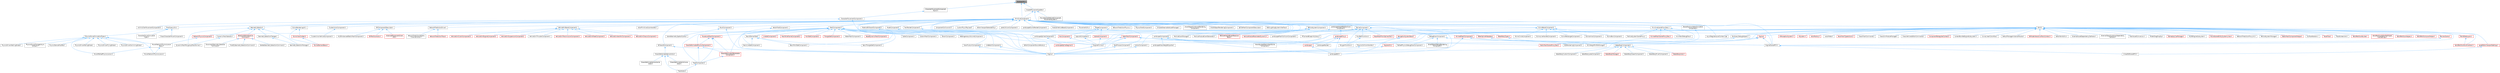 digraph "OverlapInfo.h"
{
 // INTERACTIVE_SVG=YES
 // LATEX_PDF_SIZE
  bgcolor="transparent";
  edge [fontname=Helvetica,fontsize=10,labelfontname=Helvetica,labelfontsize=10];
  node [fontname=Helvetica,fontsize=10,shape=box,height=0.2,width=0.4];
  Node1 [id="Node000001",label="OverlapInfo.h",height=0.2,width=0.4,color="gray40", fillcolor="grey60", style="filled", fontcolor="black",tooltip=" "];
  Node1 -> Node2 [id="edge1_Node000001_Node000002",dir="back",color="steelblue1",style="solid",tooltip=" "];
  Node2 [id="Node000002",label="CharacterMovementComponent\lAsync.h",height=0.2,width=0.4,color="grey40", fillcolor="white", style="filled",URL="$d4/dde/CharacterMovementComponentAsync_8h.html",tooltip=" "];
  Node2 -> Node3 [id="edge2_Node000002_Node000003",dir="back",color="steelblue1",style="solid",tooltip=" "];
  Node3 [id="Node000003",label="CharacterMovementComponent.h",height=0.2,width=0.4,color="grey40", fillcolor="white", style="filled",URL="$d8/d84/CharacterMovementComponent_8h.html",tooltip=" "];
  Node3 -> Node4 [id="edge3_Node000003_Node000004",dir="back",color="steelblue1",style="solid",tooltip=" "];
  Node4 [id="Node000004",label="ArchVisCharMovementComponent.h",height=0.2,width=0.4,color="grey40", fillcolor="white", style="filled",URL="$db/dfd/ArchVisCharMovementComponent_8h.html",tooltip=" "];
  Node3 -> Node5 [id="edge4_Node000003_Node000005",dir="back",color="steelblue1",style="solid",tooltip=" "];
  Node5 [id="Node000005",label="EngineMinimal.h",height=0.2,width=0.4,color="grey40", fillcolor="white", style="filled",URL="$d0/d2c/EngineMinimal_8h.html",tooltip=" "];
  Node5 -> Node6 [id="edge5_Node000005_Node000006",dir="back",color="steelblue1",style="solid",tooltip=" "];
  Node6 [id="Node000006",label="Engine.h",height=0.2,width=0.4,color="grey40", fillcolor="white", style="filled",URL="$d1/d34/Public_2Engine_8h.html",tooltip=" "];
  Node1 -> Node7 [id="edge6_Node000001_Node000007",dir="back",color="steelblue1",style="solid",tooltip=" "];
  Node7 [id="Node000007",label="PrimitiveComponent.h",height=0.2,width=0.4,color="grey40", fillcolor="white", style="filled",URL="$df/d9f/PrimitiveComponent_8h.html",tooltip=" "];
  Node7 -> Node8 [id="edge7_Node000007_Node000008",dir="back",color="steelblue1",style="solid",tooltip=" "];
  Node8 [id="Node000008",label="ActorPrimitiveColorHandler.h",height=0.2,width=0.4,color="grey40", fillcolor="white", style="filled",URL="$d4/d72/ActorPrimitiveColorHandler_8h.html",tooltip=" "];
  Node7 -> Node9 [id="edge8_Node000007_Node000009",dir="back",color="steelblue1",style="solid",tooltip=" "];
  Node9 [id="Node000009",label="ArrowComponent.h",height=0.2,width=0.4,color="grey40", fillcolor="white", style="filled",URL="$db/d35/ArrowComponent_8h.html",tooltip=" "];
  Node9 -> Node6 [id="edge9_Node000009_Node000006",dir="back",color="steelblue1",style="solid",tooltip=" "];
  Node7 -> Node10 [id="edge10_Node000007_Node000010",dir="back",color="steelblue1",style="solid",tooltip=" "];
  Node10 [id="Node000010",label="AsyncRegisterLevelContext.cpp",height=0.2,width=0.4,color="grey40", fillcolor="white", style="filled",URL="$da/df8/AsyncRegisterLevelContext_8cpp.html",tooltip=" "];
  Node7 -> Node11 [id="edge11_Node000007_Node000011",dir="back",color="steelblue1",style="solid",tooltip=" "];
  Node11 [id="Node000011",label="BakedShallowWaterSimulation\lComponent.h",height=0.2,width=0.4,color="grey40", fillcolor="white", style="filled",URL="$d4/dbc/BakedShallowWaterSimulationComponent_8h.html",tooltip=" "];
  Node11 -> Node12 [id="edge12_Node000011_Node000012",dir="back",color="steelblue1",style="solid",tooltip=" "];
  Node12 [id="Node000012",label="WaterBodyComponent.h",height=0.2,width=0.4,color="grey40", fillcolor="white", style="filled",URL="$db/d59/WaterBodyComponent_8h.html",tooltip=" "];
  Node12 -> Node13 [id="edge13_Node000012_Node000013",dir="back",color="steelblue1",style="solid",tooltip=" "];
  Node13 [id="Node000013",label="WaterBodyActor.h",height=0.2,width=0.4,color="red", fillcolor="#FFF0F0", style="filled",URL="$da/d45/WaterBodyActor_8h.html",tooltip=" "];
  Node12 -> Node19 [id="edge14_Node000012_Node000019",dir="back",color="steelblue1",style="solid",tooltip=" "];
  Node19 [id="Node000019",label="WaterBodyCustomComponent.h",height=0.2,width=0.4,color="grey40", fillcolor="white", style="filled",URL="$dd/dc1/WaterBodyCustomComponent_8h.html",tooltip=" "];
  Node12 -> Node20 [id="edge15_Node000012_Node000020",dir="back",color="steelblue1",style="solid",tooltip=" "];
  Node20 [id="Node000020",label="WaterBodyLakeComponent.h",height=0.2,width=0.4,color="grey40", fillcolor="white", style="filled",URL="$d8/db7/WaterBodyLakeComponent_8h.html",tooltip=" "];
  Node12 -> Node21 [id="edge16_Node000012_Node000021",dir="back",color="steelblue1",style="solid",tooltip=" "];
  Node21 [id="Node000021",label="WaterBodyManager.h",height=0.2,width=0.4,color="red", fillcolor="#FFF0F0", style="filled",URL="$d7/d25/WaterBodyManager_8h.html",tooltip=" "];
  Node12 -> Node23 [id="edge17_Node000012_Node000023",dir="back",color="steelblue1",style="solid",tooltip=" "];
  Node23 [id="Node000023",label="WaterBodyOceanComponent.h",height=0.2,width=0.4,color="grey40", fillcolor="white", style="filled",URL="$d8/d9e/WaterBodyOceanComponent_8h.html",tooltip=" "];
  Node12 -> Node24 [id="edge18_Node000012_Node000024",dir="back",color="steelblue1",style="solid",tooltip=" "];
  Node24 [id="Node000024",label="WaterBodyRiverComponent.h",height=0.2,width=0.4,color="grey40", fillcolor="white", style="filled",URL="$d6/d69/WaterBodyRiverComponent_8h.html",tooltip=" "];
  Node7 -> Node25 [id="edge19_Node000007_Node000025",dir="back",color="steelblue1",style="solid",tooltip=" "];
  Node25 [id="Node000025",label="BillboardComponent.h",height=0.2,width=0.4,color="grey40", fillcolor="white", style="filled",URL="$db/d72/BillboardComponent_8h.html",tooltip=" "];
  Node25 -> Node26 [id="edge20_Node000025_Node000026",dir="back",color="steelblue1",style="solid",tooltip=" "];
  Node26 [id="Node000026",label="ChaosDeformableSolverActor.h",height=0.2,width=0.4,color="grey40", fillcolor="white", style="filled",URL="$d2/de9/ChaosDeformableSolverActor_8h.html",tooltip=" "];
  Node26 -> Node27 [id="edge21_Node000026_Node000027",dir="back",color="steelblue1",style="solid",tooltip=" "];
  Node27 [id="Node000027",label="ChaosDeformableCollisions\lActor.h",height=0.2,width=0.4,color="grey40", fillcolor="white", style="filled",URL="$d2/dce/ChaosDeformableCollisionsActor_8h.html",tooltip=" "];
  Node26 -> Node28 [id="edge22_Node000026_Node000028",dir="back",color="steelblue1",style="solid",tooltip=" "];
  Node28 [id="Node000028",label="ChaosDeformableConstraints\lActor.h",height=0.2,width=0.4,color="grey40", fillcolor="white", style="filled",URL="$d0/dd2/ChaosDeformableConstraintsActor_8h.html",tooltip=" "];
  Node26 -> Node29 [id="edge23_Node000026_Node000029",dir="back",color="steelblue1",style="solid",tooltip=" "];
  Node29 [id="Node000029",label="FleshActor.h",height=0.2,width=0.4,color="grey40", fillcolor="white", style="filled",URL="$d1/d7e/FleshActor_8h.html",tooltip=" "];
  Node25 -> Node6 [id="edge24_Node000025_Node000006",dir="back",color="steelblue1",style="solid",tooltip=" "];
  Node7 -> Node30 [id="edge25_Node000007_Node000030",dir="back",color="steelblue1",style="solid",tooltip=" "];
  Node30 [id="Node000030",label="BrushComponent.h",height=0.2,width=0.4,color="grey40", fillcolor="white", style="filled",URL="$d0/d9c/BrushComponent_8h.html",tooltip=" "];
  Node30 -> Node6 [id="edge26_Node000030_Node000006",dir="back",color="steelblue1",style="solid",tooltip=" "];
  Node30 -> Node31 [id="edge27_Node000030_Node000031",dir="back",color="steelblue1",style="solid",tooltip=" "];
  Node31 [id="Node000031",label="SceneGeometrySpatialCache.h",height=0.2,width=0.4,color="grey40", fillcolor="white", style="filled",URL="$d6/d6f/SceneGeometrySpatialCache_8h.html",tooltip=" "];
  Node7 -> Node32 [id="edge28_Node000007_Node000032",dir="back",color="steelblue1",style="solid",tooltip=" "];
  Node32 [id="Node000032",label="ClusterUnionComponent.h",height=0.2,width=0.4,color="grey40", fillcolor="white", style="filled",URL="$d0/d16/ClusterUnionComponent_8h.html",tooltip=" "];
  Node32 -> Node33 [id="edge29_Node000032_Node000033",dir="back",color="steelblue1",style="solid",tooltip=" "];
  Node33 [id="Node000033",label="ClusterUnionVehicleComponent.h",height=0.2,width=0.4,color="grey40", fillcolor="white", style="filled",URL="$dd/deb/ClusterUnionVehicleComponent_8h.html",tooltip=" "];
  Node7 -> Node34 [id="edge30_Node000007_Node000034",dir="back",color="steelblue1",style="solid",tooltip=" "];
  Node34 [id="Node000034",label="ComponentCollisionUtil.h",height=0.2,width=0.4,color="grey40", fillcolor="white", style="filled",URL="$d9/d1c/ComponentCollisionUtil_8h.html",tooltip=" "];
  Node7 -> Node35 [id="edge31_Node000007_Node000035",dir="back",color="steelblue1",style="solid",tooltip=" "];
  Node35 [id="Node000035",label="CustomPhysXPayload.h",height=0.2,width=0.4,color="grey40", fillcolor="white", style="filled",URL="$d3/d90/CustomPhysXPayload_8h.html",tooltip=" "];
  Node7 -> Node36 [id="edge32_Node000007_Node000036",dir="back",color="steelblue1",style="solid",tooltip=" "];
  Node36 [id="Node000036",label="DebugDrawComponent.h",height=0.2,width=0.4,color="grey40", fillcolor="white", style="filled",URL="$d9/dae/DebugDrawComponent_8h.html",tooltip=" "];
  Node36 -> Node37 [id="edge33_Node000036_Node000037",dir="back",color="steelblue1",style="solid",tooltip=" "];
  Node37 [id="Node000037",label="EQSRenderingComponent.h",height=0.2,width=0.4,color="grey40", fillcolor="white", style="filled",URL="$df/d63/EQSRenderingComponent_8h.html",tooltip=" "];
  Node36 -> Node38 [id="edge34_Node000036_Node000038",dir="back",color="steelblue1",style="solid",tooltip=" "];
  Node38 [id="Node000038",label="PathedPhysicsDebugDrawComponent.h",height=0.2,width=0.4,color="grey40", fillcolor="white", style="filled",URL="$d9/dd8/PathedPhysicsDebugDrawComponent_8h.html",tooltip=" "];
  Node36 -> Node39 [id="edge35_Node000036_Node000039",dir="back",color="steelblue1",style="solid",tooltip=" "];
  Node39 [id="Node000039",label="SmartObjectDebugRendering\lComponent.h",height=0.2,width=0.4,color="grey40", fillcolor="white", style="filled",URL="$d2/db9/SmartObjectDebugRenderingComponent_8h.html",tooltip=" "];
  Node7 -> Node40 [id="edge36_Node000007_Node000040",dir="back",color="steelblue1",style="solid",tooltip=" "];
  Node40 [id="Node000040",label="DrawFrustumComponent.h",height=0.2,width=0.4,color="grey40", fillcolor="white", style="filled",URL="$db/d24/DrawFrustumComponent_8h.html",tooltip=" "];
  Node40 -> Node6 [id="edge37_Node000040_Node000006",dir="back",color="steelblue1",style="solid",tooltip=" "];
  Node7 -> Node41 [id="edge38_Node000007_Node000041",dir="back",color="steelblue1",style="solid",tooltip=" "];
  Node41 [id="Node000041",label="EditorComponentSourceFactory.h",height=0.2,width=0.4,color="grey40", fillcolor="white", style="filled",URL="$d4/d35/EditorComponentSourceFactory_8h.html",tooltip=" "];
  Node7 -> Node42 [id="edge39_Node000007_Node000042",dir="back",color="steelblue1",style="solid",tooltip=" "];
  Node42 [id="Node000042",label="EditorViewportSelectability.h",height=0.2,width=0.4,color="grey40", fillcolor="white", style="filled",URL="$d0/da6/EditorViewportSelectability_8h.html",tooltip=" "];
  Node7 -> Node5 [id="edge40_Node000007_Node000005",dir="back",color="steelblue1",style="solid",tooltip=" "];
  Node7 -> Node43 [id="edge41_Node000007_Node000043",dir="back",color="steelblue1",style="solid",tooltip=" "];
  Node43 [id="Node000043",label="EngineSharedPCH.h",height=0.2,width=0.4,color="grey40", fillcolor="white", style="filled",URL="$dc/dbb/EngineSharedPCH_8h.html",tooltip=" "];
  Node43 -> Node44 [id="edge42_Node000043_Node000044",dir="back",color="steelblue1",style="solid",tooltip=" "];
  Node44 [id="Node000044",label="UnrealEdSharedPCH.h",height=0.2,width=0.4,color="grey40", fillcolor="white", style="filled",URL="$d1/de6/UnrealEdSharedPCH_8h.html",tooltip=" "];
  Node7 -> Node45 [id="edge43_Node000007_Node000045",dir="back",color="steelblue1",style="solid",tooltip=" "];
  Node45 [id="Node000045",label="FloorQueryUtils.h",height=0.2,width=0.4,color="grey40", fillcolor="white", style="filled",URL="$df/d2a/FloorQueryUtils_8h.html",tooltip=" "];
  Node45 -> Node46 [id="edge44_Node000045_Node000046",dir="back",color="steelblue1",style="solid",tooltip=" "];
  Node46 [id="Node000046",label="ChaosCharacterMoverComponent.h",height=0.2,width=0.4,color="grey40", fillcolor="white", style="filled",URL="$d5/dd2/ChaosCharacterMoverComponent_8h.html",tooltip=" "];
  Node45 -> Node47 [id="edge45_Node000045_Node000047",dir="back",color="steelblue1",style="solid",tooltip=" "];
  Node47 [id="Node000047",label="CharacterMoverSimulation\lTypes.h",height=0.2,width=0.4,color="grey40", fillcolor="white", style="filled",URL="$df/dcc/CharacterMoverSimulationTypes_8h.html",tooltip=" "];
  Node45 -> Node48 [id="edge46_Node000045_Node000048",dir="back",color="steelblue1",style="solid",tooltip=" "];
  Node48 [id="Node000048",label="PhysicsMoverSimulationTypes.h",height=0.2,width=0.4,color="grey40", fillcolor="white", style="filled",URL="$d1/d2f/PhysicsMoverSimulationTypes_8h.html",tooltip=" "];
  Node48 -> Node49 [id="edge47_Node000048_Node000049",dir="back",color="steelblue1",style="solid",tooltip=" "];
  Node49 [id="Node000049",label="MoverNetworkPhysicsLiaison.h",height=0.2,width=0.4,color="grey40", fillcolor="white", style="filled",URL="$d7/d6a/MoverNetworkPhysicsLiaison_8h.html",tooltip=" "];
  Node48 -> Node50 [id="edge48_Node000048_Node000050",dir="back",color="steelblue1",style="solid",tooltip=" "];
  Node50 [id="Node000050",label="MoverNetworkPhysicsLiaison\lBase.h",height=0.2,width=0.4,color="grey40", fillcolor="white", style="filled",URL="$d6/d54/MoverNetworkPhysicsLiaisonBase_8h.html",tooltip=" "];
  Node50 -> Node49 [id="edge49_Node000050_Node000049",dir="back",color="steelblue1",style="solid",tooltip=" "];
  Node50 -> Node51 [id="edge50_Node000050_Node000051",dir="back",color="steelblue1",style="solid",tooltip=" "];
  Node51 [id="Node000051",label="MoverPathedPhysicsLiaison.h",height=0.2,width=0.4,color="grey40", fillcolor="white", style="filled",URL="$d8/d2d/MoverPathedPhysicsLiaison_8h.html",tooltip=" "];
  Node48 -> Node51 [id="edge51_Node000048_Node000051",dir="back",color="steelblue1",style="solid",tooltip=" "];
  Node48 -> Node52 [id="edge52_Node000048_Node000052",dir="back",color="steelblue1",style="solid",tooltip=" "];
  Node52 [id="Node000052",label="PhysicsDrivenFallingMode.h",height=0.2,width=0.4,color="grey40", fillcolor="white", style="filled",URL="$de/d7a/PhysicsDrivenFallingMode_8h.html",tooltip=" "];
  Node48 -> Node53 [id="edge53_Node000048_Node000053",dir="back",color="steelblue1",style="solid",tooltip=" "];
  Node53 [id="Node000053",label="PhysicsDrivenFlyingMode.h",height=0.2,width=0.4,color="grey40", fillcolor="white", style="filled",URL="$d4/d63/PhysicsDrivenFlyingMode_8h.html",tooltip=" "];
  Node48 -> Node54 [id="edge54_Node000048_Node000054",dir="back",color="steelblue1",style="solid",tooltip=" "];
  Node54 [id="Node000054",label="PhysicsDrivenSwimmingMode.h",height=0.2,width=0.4,color="grey40", fillcolor="white", style="filled",URL="$d2/d15/PhysicsDrivenSwimmingMode_8h.html",tooltip=" "];
  Node48 -> Node55 [id="edge55_Node000048_Node000055",dir="back",color="steelblue1",style="solid",tooltip=" "];
  Node55 [id="Node000055",label="PhysicsDrivenWalkingMode.h",height=0.2,width=0.4,color="grey40", fillcolor="white", style="filled",URL="$d8/d69/PhysicsDrivenWalkingMode_8h.html",tooltip=" "];
  Node48 -> Node56 [id="edge56_Node000048_Node000056",dir="back",color="steelblue1",style="solid",tooltip=" "];
  Node56 [id="Node000056",label="PhysicsMoverManagerAsync\lCallback.h",height=0.2,width=0.4,color="grey40", fillcolor="white", style="filled",URL="$d6/d7c/PhysicsMoverManagerAsyncCallback_8h.html",tooltip=" "];
  Node48 -> Node57 [id="edge57_Node000048_Node000057",dir="back",color="steelblue1",style="solid",tooltip=" "];
  Node57 [id="Node000057",label="PhysicsStanceModifier.h",height=0.2,width=0.4,color="grey40", fillcolor="white", style="filled",URL="$dc/d04/PhysicsStanceModifier_8h.html",tooltip=" "];
  Node7 -> Node58 [id="edge58_Node000007_Node000058",dir="back",color="steelblue1",style="solid",tooltip=" "];
  Node58 [id="Node000058",label="GeometrySelector.h",height=0.2,width=0.4,color="grey40", fillcolor="white", style="filled",URL="$d5/d67/GeometrySelector_8h.html",tooltip=" "];
  Node58 -> Node59 [id="edge59_Node000058_Node000059",dir="back",color="steelblue1",style="solid",tooltip=" "];
  Node59 [id="Node000059",label="DynamicMeshPolygroupTransformer.h",height=0.2,width=0.4,color="grey40", fillcolor="white", style="filled",URL="$dc/db2/DynamicMeshPolygroupTransformer_8h.html",tooltip=" "];
  Node58 -> Node60 [id="edge60_Node000058_Node000060",dir="back",color="steelblue1",style="solid",tooltip=" "];
  Node60 [id="Node000060",label="DynamicMeshSelector.h",height=0.2,width=0.4,color="grey40", fillcolor="white", style="filled",URL="$dc/d01/DynamicMeshSelector_8h.html",tooltip=" "];
  Node60 -> Node59 [id="edge61_Node000060_Node000059",dir="back",color="steelblue1",style="solid",tooltip=" "];
  Node58 -> Node61 [id="edge62_Node000058_Node000061",dir="back",color="steelblue1",style="solid",tooltip=" "];
  Node61 [id="Node000061",label="GeometrySelectionChanges.h",height=0.2,width=0.4,color="grey40", fillcolor="white", style="filled",URL="$d2/d21/GeometrySelectionChanges_8h.html",tooltip=" "];
  Node61 -> Node62 [id="edge63_Node000061_Node000062",dir="back",color="steelblue1",style="solid",tooltip=" "];
  Node62 [id="Node000062",label="GeometrySelectionManager.h",height=0.2,width=0.4,color="grey40", fillcolor="white", style="filled",URL="$d9/d43/GeometrySelectionManager_8h.html",tooltip=" "];
  Node58 -> Node62 [id="edge64_Node000058_Node000062",dir="back",color="steelblue1",style="solid",tooltip=" "];
  Node58 -> Node63 [id="edge65_Node000058_Node000063",dir="back",color="steelblue1",style="solid",tooltip=" "];
  Node63 [id="Node000063",label="SelectionEditInteractive\lCommand.h",height=0.2,width=0.4,color="red", fillcolor="#FFF0F0", style="filled",URL="$d8/db5/SelectionEditInteractiveCommand_8h.html",tooltip=" "];
  Node63 -> Node64 [id="edge66_Node000063_Node000064",dir="back",color="steelblue1",style="solid",tooltip=" "];
  Node64 [id="Node000064",label="DeleteGeometrySelectionCommand.h",height=0.2,width=0.4,color="grey40", fillcolor="white", style="filled",URL="$d2/db3/DeleteGeometrySelectionCommand_8h.html",tooltip=" "];
  Node63 -> Node65 [id="edge67_Node000063_Node000065",dir="back",color="steelblue1",style="solid",tooltip=" "];
  Node65 [id="Node000065",label="DisconnectGeometrySelection\lCommand.h",height=0.2,width=0.4,color="grey40", fillcolor="white", style="filled",URL="$df/d86/DisconnectGeometrySelectionCommand_8h.html",tooltip=" "];
  Node63 -> Node66 [id="edge68_Node000063_Node000066",dir="back",color="steelblue1",style="solid",tooltip=" "];
  Node66 [id="Node000066",label="ModifyGeometrySelectionCommand.h",height=0.2,width=0.4,color="grey40", fillcolor="white", style="filled",URL="$d2/dc3/ModifyGeometrySelectionCommand_8h.html",tooltip=" "];
  Node7 -> Node68 [id="edge69_Node000007_Node000068",dir="back",color="steelblue1",style="solid",tooltip=" "];
  Node68 [id="Node000068",label="GizmoBaseComponent.h",height=0.2,width=0.4,color="grey40", fillcolor="white", style="filled",URL="$db/dfd/GizmoBaseComponent_8h.html",tooltip=" "];
  Node68 -> Node69 [id="edge70_Node000068_Node000069",dir="back",color="steelblue1",style="solid",tooltip=" "];
  Node69 [id="Node000069",label="GizmoArrowComponent.h",height=0.2,width=0.4,color="grey40", fillcolor="white", style="filled",URL="$d9/df9/GizmoArrowComponent_8h.html",tooltip=" "];
  Node68 -> Node70 [id="edge71_Node000068_Node000070",dir="back",color="steelblue1",style="solid",tooltip=" "];
  Node70 [id="Node000070",label="GizmoBoxComponent.h",height=0.2,width=0.4,color="grey40", fillcolor="white", style="filled",URL="$d4/d84/GizmoBoxComponent_8h.html",tooltip=" "];
  Node68 -> Node71 [id="edge72_Node000068_Node000071",dir="back",color="steelblue1",style="solid",tooltip=" "];
  Node71 [id="Node000071",label="GizmoCircleComponent.h",height=0.2,width=0.4,color="grey40", fillcolor="white", style="filled",URL="$d3/d78/GizmoCircleComponent_8h.html",tooltip=" "];
  Node68 -> Node72 [id="edge73_Node000068_Node000072",dir="back",color="steelblue1",style="solid",tooltip=" "];
  Node72 [id="Node000072",label="GizmoLineHandleComponent.h",height=0.2,width=0.4,color="grey40", fillcolor="white", style="filled",URL="$d3/d98/GizmoLineHandleComponent_8h.html",tooltip=" "];
  Node68 -> Node73 [id="edge74_Node000068_Node000073",dir="back",color="steelblue1",style="solid",tooltip=" "];
  Node73 [id="Node000073",label="GizmoRectangleComponent.h",height=0.2,width=0.4,color="grey40", fillcolor="white", style="filled",URL="$d9/ded/GizmoRectangleComponent_8h.html",tooltip=" "];
  Node68 -> Node74 [id="edge75_Node000068_Node000074",dir="back",color="steelblue1",style="solid",tooltip=" "];
  Node74 [id="Node000074",label="ViewAdjustedStaticMeshGizmo\lComponent.h",height=0.2,width=0.4,color="grey40", fillcolor="white", style="filled",URL="$d3/d99/ViewAdjustedStaticMeshGizmoComponent_8h.html",tooltip=" "];
  Node7 -> Node75 [id="edge76_Node000007_Node000075",dir="back",color="steelblue1",style="solid",tooltip=" "];
  Node75 [id="Node000075",label="GizmoRenderingUtil.h",height=0.2,width=0.4,color="grey40", fillcolor="white", style="filled",URL="$d0/d40/GizmoRenderingUtil_8h.html",tooltip=" "];
  Node75 -> Node76 [id="edge77_Node000075_Node000076",dir="back",color="steelblue1",style="solid",tooltip=" "];
  Node76 [id="Node000076",label="GizmoElementBase.h",height=0.2,width=0.4,color="red", fillcolor="#FFF0F0", style="filled",URL="$d5/d19/GizmoElementBase_8h.html",tooltip=" "];
  Node75 -> Node92 [id="edge78_Node000075_Node000092",dir="back",color="steelblue1",style="solid",tooltip=" "];
  Node92 [id="Node000092",label="GizmoViewContext.h",height=0.2,width=0.4,color="red", fillcolor="#FFF0F0", style="filled",URL="$dd/d1a/GizmoViewContext_8h.html",tooltip=" "];
  Node92 -> Node76 [id="edge79_Node000092_Node000076",dir="back",color="steelblue1",style="solid",tooltip=" "];
  Node7 -> Node94 [id="edge80_Node000007_Node000094",dir="back",color="steelblue1",style="solid",tooltip=" "];
  Node94 [id="Node000094",label="ISMComponentDescriptor.h",height=0.2,width=0.4,color="grey40", fillcolor="white", style="filled",URL="$dd/d82/ISMComponentDescriptor_8h.html",tooltip=" "];
  Node94 -> Node95 [id="edge81_Node000094_Node000095",dir="back",color="steelblue1",style="solid",tooltip=" "];
  Node95 [id="Node000095",label="HLODInstancedStaticMeshComponent.h",height=0.2,width=0.4,color="grey40", fillcolor="white", style="filled",URL="$dd/d88/HLODInstancedStaticMeshComponent_8h.html",tooltip=" "];
  Node94 -> Node96 [id="edge82_Node000094_Node000096",dir="back",color="steelblue1",style="solid",tooltip=" "];
  Node96 [id="Node000096",label="ISMPartitionActor.h",height=0.2,width=0.4,color="red", fillcolor="#FFF0F0", style="filled",URL="$d8/dac/ISMPartitionActor_8h.html",tooltip=" "];
  Node94 -> Node98 [id="edge83_Node000094_Node000098",dir="back",color="steelblue1",style="solid",tooltip=" "];
  Node98 [id="Node000098",label="InstancedPlacementClient\lInfo.h",height=0.2,width=0.4,color="red", fillcolor="#FFF0F0", style="filled",URL="$d0/d12/InstancedPlacementClientInfo_8h.html",tooltip=" "];
  Node7 -> Node100 [id="edge84_Node000007_Node000100",dir="back",color="steelblue1",style="solid",tooltip=" "];
  Node100 [id="Node000100",label="LakeCollisionComponent.h",height=0.2,width=0.4,color="grey40", fillcolor="white", style="filled",URL="$d6/d05/LakeCollisionComponent_8h.html",tooltip=" "];
  Node7 -> Node101 [id="edge85_Node000007_Node000101",dir="back",color="steelblue1",style="solid",tooltip=" "];
  Node101 [id="Node000101",label="LandscapeComponent.h",height=0.2,width=0.4,color="grey40", fillcolor="white", style="filled",URL="$d4/dba/LandscapeComponent_8h.html",tooltip=" "];
  Node101 -> Node102 [id="edge86_Node000101_Node000102",dir="back",color="steelblue1",style="solid",tooltip=" "];
  Node102 [id="Node000102",label="Landscape.h",height=0.2,width=0.4,color="red", fillcolor="#FFF0F0", style="filled",URL="$d5/dd6/Landscape_8h.html",tooltip=" "];
  Node102 -> Node103 [id="edge87_Node000102_Node000103",dir="back",color="steelblue1",style="solid",tooltip=" "];
  Node103 [id="Node000103",label="LandscapeEdit.h",height=0.2,width=0.4,color="grey40", fillcolor="white", style="filled",URL="$df/d61/LandscapeEdit_8h.html",tooltip=" "];
  Node101 -> Node103 [id="edge88_Node000101_Node000103",dir="back",color="steelblue1",style="solid",tooltip=" "];
  Node101 -> Node108 [id="edge89_Node000101_Node000108",dir="back",color="steelblue1",style="solid",tooltip=" "];
  Node108 [id="Node000108",label="LandscapeGrassWeightExporter.h",height=0.2,width=0.4,color="grey40", fillcolor="white", style="filled",URL="$de/d64/LandscapeGrassWeightExporter_8h.html",tooltip=" "];
  Node101 -> Node109 [id="edge90_Node000101_Node000109",dir="back",color="steelblue1",style="solid",tooltip=" "];
  Node109 [id="Node000109",label="LandscapeRender.h",height=0.2,width=0.4,color="grey40", fillcolor="white", style="filled",URL="$df/d67/LandscapeRender_8h.html",tooltip=" "];
  Node7 -> Node110 [id="edge91_Node000007_Node000110",dir="back",color="steelblue1",style="solid",tooltip=" "];
  Node110 [id="Node000110",label="LandscapeGizmoRenderComponent.h",height=0.2,width=0.4,color="grey40", fillcolor="white", style="filled",URL="$d0/d84/LandscapeGizmoRenderComponent_8h.html",tooltip=" "];
  Node7 -> Node111 [id="edge92_Node000007_Node000111",dir="back",color="steelblue1",style="solid",tooltip=" "];
  Node111 [id="Node000111",label="LandscapeHeightfieldCollision\lComponent.h",height=0.2,width=0.4,color="grey40", fillcolor="white", style="filled",URL="$d2/d06/LandscapeHeightfieldCollisionComponent_8h.html",tooltip=" "];
  Node111 -> Node103 [id="edge93_Node000111_Node000103",dir="back",color="steelblue1",style="solid",tooltip=" "];
  Node111 -> Node112 [id="edge94_Node000111_Node000112",dir="back",color="steelblue1",style="solid",tooltip=" "];
  Node112 [id="Node000112",label="LandscapeMeshCollisionComponent.h",height=0.2,width=0.4,color="grey40", fillcolor="white", style="filled",URL="$d0/dab/LandscapeMeshCollisionComponent_8h.html",tooltip=" "];
  Node111 -> Node113 [id="edge95_Node000111_Node000113",dir="back",color="steelblue1",style="solid",tooltip=" "];
  Node113 [id="Node000113",label="LandscapeProxy.h",height=0.2,width=0.4,color="red", fillcolor="#FFF0F0", style="filled",URL="$db/dae/LandscapeProxy_8h.html",tooltip=" "];
  Node113 -> Node102 [id="edge96_Node000113_Node000102",dir="back",color="steelblue1",style="solid",tooltip=" "];
  Node113 -> Node103 [id="edge97_Node000113_Node000103",dir="back",color="steelblue1",style="solid",tooltip=" "];
  Node113 -> Node109 [id="edge98_Node000113_Node000109",dir="back",color="steelblue1",style="solid",tooltip=" "];
  Node7 -> Node116 [id="edge99_Node000007_Node000116",dir="back",color="steelblue1",style="solid",tooltip=" "];
  Node116 [id="Node000116",label="LandscapeSplinesComponent.h",height=0.2,width=0.4,color="grey40", fillcolor="white", style="filled",URL="$d4/d7e/LandscapeSplinesComponent_8h.html",tooltip=" "];
  Node116 -> Node117 [id="edge100_Node000116_Node000117",dir="back",color="steelblue1",style="solid",tooltip=" "];
  Node117 [id="Node000117",label="LandscapeSplineSegment.h",height=0.2,width=0.4,color="red", fillcolor="#FFF0F0", style="filled",URL="$d4/d8d/LandscapeSplineSegment_8h.html",tooltip=" "];
  Node7 -> Node119 [id="edge101_Node000007_Node000119",dir="back",color="steelblue1",style="solid",tooltip=" "];
  Node119 [id="Node000119",label="LineBatchComponent.h",height=0.2,width=0.4,color="grey40", fillcolor="white", style="filled",URL="$d4/dd8/LineBatchComponent_8h.html",tooltip=" "];
  Node119 -> Node6 [id="edge102_Node000119_Node000006",dir="back",color="steelblue1",style="solid",tooltip=" "];
  Node7 -> Node120 [id="edge103_Node000007_Node000120",dir="back",color="steelblue1",style="solid",tooltip=" "];
  Node120 [id="Node000120",label="MaterialBillboardComponent.h",height=0.2,width=0.4,color="grey40", fillcolor="white", style="filled",URL="$d0/d98/MaterialBillboardComponent_8h.html",tooltip=" "];
  Node120 -> Node6 [id="edge104_Node000120_Node000006",dir="back",color="steelblue1",style="solid",tooltip=" "];
  Node7 -> Node121 [id="edge105_Node000007_Node000121",dir="back",color="steelblue1",style="solid",tooltip=" "];
  Node121 [id="Node000121",label="MeshComponent.h",height=0.2,width=0.4,color="grey40", fillcolor="white", style="filled",URL="$dd/d57/MeshComponent_8h.html",tooltip=" "];
  Node121 -> Node122 [id="edge106_Node000121_Node000122",dir="back",color="steelblue1",style="solid",tooltip=" "];
  Node122 [id="Node000122",label="BaseDynamicMeshComponent.h",height=0.2,width=0.4,color="red", fillcolor="#FFF0F0", style="filled",URL="$d3/df4/BaseDynamicMeshComponent_8h.html",tooltip=" "];
  Node121 -> Node210 [id="edge107_Node000121_Node000210",dir="back",color="steelblue1",style="solid",tooltip=" "];
  Node210 [id="Node000210",label="BasicElementSet.h",height=0.2,width=0.4,color="grey40", fillcolor="white", style="filled",URL="$de/d31/BasicElementSet_8h.html",tooltip=" "];
  Node210 -> Node211 [id="edge108_Node000210_Node000211",dir="back",color="steelblue1",style="solid",tooltip=" "];
  Node211 [id="Node000211",label="BasicLineSetComponent.h",height=0.2,width=0.4,color="grey40", fillcolor="white", style="filled",URL="$da/d78/BasicLineSetComponent_8h.html",tooltip=" "];
  Node210 -> Node212 [id="edge109_Node000210_Node000212",dir="back",color="steelblue1",style="solid",tooltip=" "];
  Node212 [id="Node000212",label="BasicPointSetComponent.h",height=0.2,width=0.4,color="grey40", fillcolor="white", style="filled",URL="$d4/d5f/BasicPointSetComponent_8h.html",tooltip=" "];
  Node210 -> Node213 [id="edge110_Node000210_Node000213",dir="back",color="steelblue1",style="solid",tooltip=" "];
  Node213 [id="Node000213",label="BasicTriangleSetComponent.h",height=0.2,width=0.4,color="grey40", fillcolor="white", style="filled",URL="$d0/d56/BasicTriangleSetComponent_8h.html",tooltip=" "];
  Node121 -> Node211 [id="edge111_Node000121_Node000211",dir="back",color="steelblue1",style="solid",tooltip=" "];
  Node121 -> Node212 [id="edge112_Node000121_Node000212",dir="back",color="steelblue1",style="solid",tooltip=" "];
  Node121 -> Node213 [id="edge113_Node000121_Node000213",dir="back",color="steelblue1",style="solid",tooltip=" "];
  Node121 -> Node214 [id="edge114_Node000121_Node000214",dir="back",color="steelblue1",style="solid",tooltip=" "];
  Node214 [id="Node000214",label="CableComponent.h",height=0.2,width=0.4,color="grey40", fillcolor="white", style="filled",URL="$d4/dd5/CableComponent_8h.html",tooltip=" "];
  Node121 -> Node215 [id="edge115_Node000121_Node000215",dir="back",color="steelblue1",style="solid",tooltip=" "];
  Node215 [id="Node000215",label="ChaosDeformablePhysicsComponent.h",height=0.2,width=0.4,color="red", fillcolor="#FFF0F0", style="filled",URL="$d3/da9/ChaosDeformablePhysicsComponent_8h.html",tooltip=" "];
  Node215 -> Node219 [id="edge116_Node000215_Node000219",dir="back",color="steelblue1",style="solid",tooltip=" "];
  Node219 [id="Node000219",label="ChaosDeformableTetrahedral\lComponent.h",height=0.2,width=0.4,color="red", fillcolor="#FFF0F0", style="filled",URL="$d3/db3/ChaosDeformableTetrahedralComponent_8h.html",tooltip=" "];
  Node219 -> Node221 [id="edge117_Node000219_Node000221",dir="back",color="steelblue1",style="solid",tooltip=" "];
  Node221 [id="Node000221",label="FleshComponent.h",height=0.2,width=0.4,color="grey40", fillcolor="white", style="filled",URL="$d0/d29/FleshComponent_8h.html",tooltip=" "];
  Node221 -> Node29 [id="edge118_Node000221_Node000029",dir="back",color="steelblue1",style="solid",tooltip=" "];
  Node215 -> Node221 [id="edge119_Node000215_Node000221",dir="back",color="steelblue1",style="solid",tooltip=" "];
  Node121 -> Node219 [id="edge120_Node000121_Node000219",dir="back",color="steelblue1",style="solid",tooltip=" "];
  Node121 -> Node223 [id="edge121_Node000121_Node000223",dir="back",color="steelblue1",style="solid",tooltip=" "];
  Node223 [id="Node000223",label="CustomMeshComponent.h",height=0.2,width=0.4,color="grey40", fillcolor="white", style="filled",URL="$de/d34/CustomMeshComponent_8h.html",tooltip=" "];
  Node121 -> Node5 [id="edge122_Node000121_Node000005",dir="back",color="steelblue1",style="solid",tooltip=" "];
  Node121 -> Node43 [id="edge123_Node000121_Node000043",dir="back",color="steelblue1",style="solid",tooltip=" "];
  Node121 -> Node221 [id="edge124_Node000121_Node000221",dir="back",color="steelblue1",style="solid",tooltip=" "];
  Node121 -> Node224 [id="edge125_Node000121_Node000224",dir="back",color="steelblue1",style="solid",tooltip=" "];
  Node224 [id="Node000224",label="GroomComponent.h",height=0.2,width=0.4,color="grey40", fillcolor="white", style="filled",URL="$de/d2e/GroomComponent_8h.html",tooltip=" "];
  Node121 -> Node225 [id="edge126_Node000121_Node000225",dir="back",color="steelblue1",style="solid",tooltip=" "];
  Node225 [id="Node000225",label="HeterogeneousVolumeComponent.h",height=0.2,width=0.4,color="grey40", fillcolor="white", style="filled",URL="$d6/daf/HeterogeneousVolumeComponent_8h.html",tooltip=" "];
  Node121 -> Node226 [id="edge127_Node000121_Node000226",dir="back",color="steelblue1",style="solid",tooltip=" "];
  Node226 [id="Node000226",label="LineSetComponent.h",height=0.2,width=0.4,color="red", fillcolor="#FFF0F0", style="filled",URL="$d7/d6b/LineSetComponent_8h.html",tooltip=" "];
  Node121 -> Node229 [id="edge128_Node000121_Node000229",dir="back",color="steelblue1",style="solid",tooltip=" "];
  Node229 [id="Node000229",label="MeshWireframeComponent.h",height=0.2,width=0.4,color="red", fillcolor="#FFF0F0", style="filled",URL="$d7/d66/MeshWireframeComponent_8h.html",tooltip=" "];
  Node121 -> Node230 [id="edge129_Node000121_Node000230",dir="back",color="steelblue1",style="solid",tooltip=" "];
  Node230 [id="Node000230",label="PointSetComponent.h",height=0.2,width=0.4,color="red", fillcolor="#FFF0F0", style="filled",URL="$d8/d54/PointSetComponent_8h.html",tooltip=" "];
  Node121 -> Node231 [id="edge130_Node000121_Node000231",dir="back",color="steelblue1",style="solid",tooltip=" "];
  Node231 [id="Node000231",label="ProceduralMeshComponent.h",height=0.2,width=0.4,color="red", fillcolor="#FFF0F0", style="filled",URL="$d5/d29/ProceduralMeshComponent_8h.html",tooltip=" "];
  Node231 -> Node215 [id="edge131_Node000231_Node000215",dir="back",color="steelblue1",style="solid",tooltip=" "];
  Node231 -> Node219 [id="edge132_Node000231_Node000219",dir="back",color="steelblue1",style="solid",tooltip=" "];
  Node231 -> Node221 [id="edge133_Node000231_Node000221",dir="back",color="steelblue1",style="solid",tooltip=" "];
  Node121 -> Node233 [id="edge134_Node000121_Node000233",dir="back",color="steelblue1",style="solid",tooltip=" "];
  Node233 [id="Node000233",label="SkinnedMeshComponent.h",height=0.2,width=0.4,color="red", fillcolor="#FFF0F0", style="filled",URL="$da/d62/SkinnedMeshComponent_8h.html",tooltip=" "];
  Node233 -> Node6 [id="edge135_Node000233_Node000006",dir="back",color="steelblue1",style="solid",tooltip=" "];
  Node233 -> Node43 [id="edge136_Node000233_Node000043",dir="back",color="steelblue1",style="solid",tooltip=" "];
  Node233 -> Node308 [id="edge137_Node000233_Node000308",dir="back",color="steelblue1",style="solid",tooltip=" "];
  Node308 [id="Node000308",label="SkinWeightProfileManager.h",height=0.2,width=0.4,color="grey40", fillcolor="white", style="filled",URL="$d4/d83/SkinWeightProfileManager_8h.html",tooltip=" "];
  Node121 -> Node310 [id="edge138_Node000121_Node000310",dir="back",color="steelblue1",style="solid",tooltip=" "];
  Node310 [id="Node000310",label="StaticMeshComponent.h",height=0.2,width=0.4,color="red", fillcolor="#FFF0F0", style="filled",URL="$da/daf/StaticMeshComponent_8h.html",tooltip=" "];
  Node310 -> Node41 [id="edge139_Node000310_Node000041",dir="back",color="steelblue1",style="solid",tooltip=" "];
  Node310 -> Node6 [id="edge140_Node000310_Node000006",dir="back",color="steelblue1",style="solid",tooltip=" "];
  Node310 -> Node5 [id="edge141_Node000310_Node000005",dir="back",color="steelblue1",style="solid",tooltip=" "];
  Node310 -> Node43 [id="edge142_Node000310_Node000043",dir="back",color="steelblue1",style="solid",tooltip=" "];
  Node310 -> Node364 [id="edge143_Node000310_Node000364",dir="back",color="steelblue1",style="solid",tooltip=" "];
  Node364 [id="Node000364",label="StaticMeshSceneProxyDesc.h",height=0.2,width=0.4,color="red", fillcolor="#FFF0F0", style="filled",URL="$d0/d31/StaticMeshSceneProxyDesc_8h.html",tooltip=" "];
  Node310 -> Node74 [id="edge144_Node000310_Node000074",dir="back",color="steelblue1",style="solid",tooltip=" "];
  Node121 -> Node366 [id="edge145_Node000121_Node000366",dir="back",color="steelblue1",style="solid",tooltip=" "];
  Node366 [id="Node000366",label="TriangleSetComponent.h",height=0.2,width=0.4,color="red", fillcolor="#FFF0F0", style="filled",URL="$d0/d95/TriangleSetComponent_8h.html",tooltip=" "];
  Node121 -> Node367 [id="edge146_Node000121_Node000367",dir="back",color="steelblue1",style="solid",tooltip=" "];
  Node367 [id="Node000367",label="WaterMeshComponent.h",height=0.2,width=0.4,color="grey40", fillcolor="white", style="filled",URL="$d0/dd9/WaterMeshComponent_8h.html",tooltip=" "];
  Node7 -> Node368 [id="edge147_Node000007_Node000368",dir="back",color="steelblue1",style="solid",tooltip=" "];
  Node368 [id="Node000368",label="ModelComponent.h",height=0.2,width=0.4,color="grey40", fillcolor="white", style="filled",URL="$d9/d34/ModelComponent_8h.html",tooltip=" "];
  Node368 -> Node6 [id="edge148_Node000368_Node000006",dir="back",color="steelblue1",style="solid",tooltip=" "];
  Node7 -> Node369 [id="edge149_Node000007_Node000369",dir="back",color="steelblue1",style="solid",tooltip=" "];
  Node369 [id="Node000369",label="ModularVehicleBaseComponent.h",height=0.2,width=0.4,color="grey40", fillcolor="white", style="filled",URL="$d3/dc7/ModularVehicleBaseComponent_8h.html",tooltip=" "];
  Node7 -> Node370 [id="edge150_Node000007_Node000370",dir="back",color="steelblue1",style="solid",tooltip=" "];
  Node370 [id="Node000370",label="MovementUtils.h",height=0.2,width=0.4,color="grey40", fillcolor="white", style="filled",URL="$d0/d54/MovementUtils_8h.html",tooltip=" "];
  Node7 -> Node371 [id="edge151_Node000007_Node000371",dir="back",color="steelblue1",style="solid",tooltip=" "];
  Node371 [id="Node000371",label="NetworkPredictionDriver.h",height=0.2,width=0.4,color="grey40", fillcolor="white", style="filled",URL="$d4/db2/NetworkPredictionDriver_8h.html",tooltip=" "];
  Node371 -> Node372 [id="edge152_Node000371_Node000372",dir="back",color="steelblue1",style="solid",tooltip=" "];
  Node372 [id="Node000372",label="NetworkPredictionGeneric\lKinematicActor.h",height=0.2,width=0.4,color="grey40", fillcolor="white", style="filled",URL="$db/d93/NetworkPredictionGenericKinematicActor_8h.html",tooltip=" "];
  Node371 -> Node373 [id="edge153_Node000371_Node000373",dir="back",color="steelblue1",style="solid",tooltip=" "];
  Node373 [id="Node000373",label="NetworkPredictionTrace.h",height=0.2,width=0.4,color="red", fillcolor="#FFF0F0", style="filled",URL="$d6/d68/NetworkPredictionTrace_8h.html",tooltip=" "];
  Node7 -> Node378 [id="edge154_Node000007_Node000378",dir="back",color="steelblue1",style="solid",tooltip=" "];
  Node378 [id="Node000378",label="NetworkPredictionPhysics.h",height=0.2,width=0.4,color="grey40", fillcolor="white", style="filled",URL="$d8/dee/NetworkPredictionPhysics_8h.html",tooltip=" "];
  Node7 -> Node379 [id="edge155_Node000007_Node000379",dir="back",color="steelblue1",style="solid",tooltip=" "];
  Node379 [id="Node000379",label="ParticleSystemComponent.h",height=0.2,width=0.4,color="grey40", fillcolor="white", style="filled",URL="$d4/d17/ParticleSystemComponent_8h.html",tooltip=" "];
  Node379 -> Node5 [id="edge156_Node000379_Node000005",dir="back",color="steelblue1",style="solid",tooltip=" "];
  Node379 -> Node380 [id="edge157_Node000379_Node000380",dir="back",color="steelblue1",style="solid",tooltip=" "];
  Node380 [id="Node000380",label="ParticleEventManager.h",height=0.2,width=0.4,color="grey40", fillcolor="white", style="filled",URL="$dc/df9/ParticleEventManager_8h.html",tooltip=" "];
  Node379 -> Node381 [id="edge158_Node000379_Node000381",dir="back",color="steelblue1",style="solid",tooltip=" "];
  Node381 [id="Node000381",label="ParticleModuleEventGenerator.h",height=0.2,width=0.4,color="grey40", fillcolor="white", style="filled",URL="$dd/df1/ParticleModuleEventGenerator_8h.html",tooltip=" "];
  Node379 -> Node382 [id="edge159_Node000379_Node000382",dir="back",color="steelblue1",style="solid",tooltip=" "];
  Node382 [id="Node000382",label="ParticleModuleEventReceiver\lBase.h",height=0.2,width=0.4,color="red", fillcolor="#FFF0F0", style="filled",URL="$d2/d65/ParticleModuleEventReceiverBase_8h.html",tooltip=" "];
  Node379 -> Node385 [id="edge160_Node000379_Node000385",dir="back",color="steelblue1",style="solid",tooltip=" "];
  Node385 [id="Node000385",label="ParticleModuleParameterDynamic.h",height=0.2,width=0.4,color="red", fillcolor="#FFF0F0", style="filled",URL="$d3/d04/ParticleModuleParameterDynamic_8h.html",tooltip=" "];
  Node7 -> Node387 [id="edge161_Node000007_Node000387",dir="back",color="steelblue1",style="solid",tooltip=" "];
  Node387 [id="Node000387",label="PhysicsFieldComponent.h",height=0.2,width=0.4,color="grey40", fillcolor="white", style="filled",URL="$dd/d76/PhysicsFieldComponent_8h.html",tooltip=" "];
  Node7 -> Node388 [id="edge162_Node000007_Node000388",dir="back",color="steelblue1",style="solid",tooltip=" "];
  Node388 [id="Node000388",label="PrimitiveSceneProxyDesc.h",height=0.2,width=0.4,color="grey40", fillcolor="white", style="filled",URL="$d8/d20/PrimitiveSceneProxyDesc_8h.html",tooltip=" "];
  Node388 -> Node389 [id="edge163_Node000388_Node000389",dir="back",color="steelblue1",style="solid",tooltip=" "];
  Node389 [id="Node000389",label="AnimNextDebugDraw.h",height=0.2,width=0.4,color="grey40", fillcolor="white", style="filled",URL="$dd/de1/AnimNextDebugDraw_8h.html",tooltip=" "];
  Node388 -> Node390 [id="edge164_Node000388_Node000390",dir="back",color="steelblue1",style="solid",tooltip=" "];
  Node390 [id="Node000390",label="ParticleSystemSceneProxy.h",height=0.2,width=0.4,color="grey40", fillcolor="white", style="filled",URL="$dd/d25/ParticleSystemSceneProxy_8h.html",tooltip=" "];
  Node388 -> Node391 [id="edge165_Node000388_Node000391",dir="back",color="steelblue1",style="solid",tooltip=" "];
  Node391 [id="Node000391",label="SkinnedMeshSceneProxyDesc.h",height=0.2,width=0.4,color="red", fillcolor="#FFF0F0", style="filled",URL="$dd/d6b/SkinnedMeshSceneProxyDesc_8h.html",tooltip=" "];
  Node388 -> Node364 [id="edge166_Node000388_Node000364",dir="back",color="steelblue1",style="solid",tooltip=" "];
  Node7 -> Node393 [id="edge167_Node000007_Node000393",dir="back",color="steelblue1",style="solid",tooltip=" "];
  Node393 [id="Node000393",label="ShapeComponent.h",height=0.2,width=0.4,color="grey40", fillcolor="white", style="filled",URL="$d4/d4b/ShapeComponent_8h.html",tooltip=" "];
  Node393 -> Node394 [id="edge168_Node000393_Node000394",dir="back",color="steelblue1",style="solid",tooltip=" "];
  Node394 [id="Node000394",label="BoxComponent.h",height=0.2,width=0.4,color="red", fillcolor="#FFF0F0", style="filled",URL="$d5/de1/BoxComponent_8h.html",tooltip=" "];
  Node394 -> Node5 [id="edge169_Node000394_Node000005",dir="back",color="steelblue1",style="solid",tooltip=" "];
  Node393 -> Node397 [id="edge170_Node000393_Node000397",dir="back",color="steelblue1",style="solid",tooltip=" "];
  Node397 [id="Node000397",label="CapsuleComponent.h",height=0.2,width=0.4,color="grey40", fillcolor="white", style="filled",URL="$db/def/CapsuleComponent_8h.html",tooltip=" "];
  Node397 -> Node5 [id="edge171_Node000397_Node000005",dir="back",color="steelblue1",style="solid",tooltip=" "];
  Node393 -> Node6 [id="edge172_Node000393_Node000006",dir="back",color="steelblue1",style="solid",tooltip=" "];
  Node393 -> Node398 [id="edge173_Node000393_Node000398",dir="back",color="steelblue1",style="solid",tooltip=" "];
  Node398 [id="Node000398",label="PostProcessComponent.h",height=0.2,width=0.4,color="grey40", fillcolor="white", style="filled",URL="$d7/db2/PostProcessComponent_8h.html",tooltip=" "];
  Node398 -> Node6 [id="edge174_Node000398_Node000006",dir="back",color="steelblue1",style="solid",tooltip=" "];
  Node393 -> Node399 [id="edge175_Node000393_Node000399",dir="back",color="steelblue1",style="solid",tooltip=" "];
  Node399 [id="Node000399",label="SphereComponent.h",height=0.2,width=0.4,color="red", fillcolor="#FFF0F0", style="filled",URL="$d0/da6/SphereComponent_8h.html",tooltip=" "];
  Node399 -> Node5 [id="edge176_Node000399_Node000005",dir="back",color="steelblue1",style="solid",tooltip=" "];
  Node7 -> Node401 [id="edge177_Node000007_Node000401",dir="back",color="steelblue1",style="solid",tooltip=" "];
  Node401 [id="Node000401",label="SimpleStreamableAssetManager.h",height=0.2,width=0.4,color="grey40", fillcolor="white", style="filled",URL="$df/d02/SimpleStreamableAssetManager_8h.html",tooltip=" "];
  Node7 -> Node402 [id="edge178_Node000007_Node000402",dir="back",color="steelblue1",style="solid",tooltip=" "];
  Node402 [id="Node000402",label="SmartObjectContainerRendering\lComponent.h",height=0.2,width=0.4,color="grey40", fillcolor="white", style="filled",URL="$d8/d15/SmartObjectContainerRenderingComponent_8h.html",tooltip=" "];
  Node7 -> Node403 [id="edge179_Node000007_Node000403",dir="back",color="steelblue1",style="solid",tooltip=" "];
  Node403 [id="Node000403",label="SmartObjectRenderingComponent.h",height=0.2,width=0.4,color="grey40", fillcolor="white", style="filled",URL="$da/d17/SmartObjectRenderingComponent_8h.html",tooltip=" "];
  Node7 -> Node404 [id="edge180_Node000007_Node000404",dir="back",color="steelblue1",style="solid",tooltip=" "];
  Node404 [id="Node000404",label="SplineComponent.h",height=0.2,width=0.4,color="grey40", fillcolor="white", style="filled",URL="$d3/d00/SplineComponent_8h.html",tooltip=" "];
  Node404 -> Node163 [id="edge181_Node000404_Node000163",dir="back",color="steelblue1",style="solid",tooltip=" "];
  Node163 [id="Node000163",label="BaseMeshFromSplinesTool.h",height=0.2,width=0.4,color="red", fillcolor="#FFF0F0", style="filled",URL="$da/d31/BaseMeshFromSplinesTool_8h.html",tooltip=" "];
  Node404 -> Node116 [id="edge182_Node000404_Node000116",dir="back",color="steelblue1",style="solid",tooltip=" "];
  Node404 -> Node405 [id="edge183_Node000404_Node000405",dir="back",color="steelblue1",style="solid",tooltip=" "];
  Node405 [id="Node000405",label="PolyPathFunctions.h",height=0.2,width=0.4,color="grey40", fillcolor="white", style="filled",URL="$d6/d49/PolyPathFunctions_8h.html",tooltip=" "];
  Node405 -> Node406 [id="edge184_Node000405_Node000406",dir="back",color="steelblue1",style="solid",tooltip=" "];
  Node406 [id="Node000406",label="PolygonFunctions.h",height=0.2,width=0.4,color="grey40", fillcolor="white", style="filled",URL="$de/d54/PolygonFunctions_8h.html",tooltip=" "];
  Node404 -> Node406 [id="edge185_Node000404_Node000406",dir="back",color="steelblue1",style="solid",tooltip=" "];
  Node404 -> Node407 [id="edge186_Node000404_Node000407",dir="back",color="steelblue1",style="solid",tooltip=" "];
  Node407 [id="Node000407",label="VPCameraBlueprintLibrary.h",height=0.2,width=0.4,color="grey40", fillcolor="white", style="filled",URL="$dc/dae/VPCameraBlueprintLibrary_8h.html",tooltip=" "];
  Node404 -> Node408 [id="edge187_Node000404_Node000408",dir="back",color="steelblue1",style="solid",tooltip=" "];
  Node408 [id="Node000408",label="WaterBodyTypes.h",height=0.2,width=0.4,color="red", fillcolor="#FFF0F0", style="filled",URL="$d6/d20/WaterBodyTypes_8h.html",tooltip=" "];
  Node408 -> Node12 [id="edge188_Node000408_Node000012",dir="back",color="steelblue1",style="solid",tooltip=" "];
  Node404 -> Node413 [id="edge189_Node000404_Node000413",dir="back",color="steelblue1",style="solid",tooltip=" "];
  Node413 [id="Node000413",label="WaterSplineMetadata.h",height=0.2,width=0.4,color="red", fillcolor="#FFF0F0", style="filled",URL="$d5/dd8/WaterSplineMetadata_8h.html",tooltip=" "];
  Node413 -> Node12 [id="edge190_Node000413_Node000012",dir="back",color="steelblue1",style="solid",tooltip=" "];
  Node7 -> Node415 [id="edge191_Node000007_Node000415",dir="back",color="steelblue1",style="solid",tooltip=" "];
  Node415 [id="Node000415",label="SplineMeshComponentDescriptor.h",height=0.2,width=0.4,color="grey40", fillcolor="white", style="filled",URL="$d1/d6f/SplineMeshComponentDescriptor_8h.html",tooltip=" "];
  Node7 -> Node416 [id="edge192_Node000007_Node000416",dir="back",color="steelblue1",style="solid",tooltip=" "];
  Node416 [id="Node000416",label="StaticLightingSystemInterface.h",height=0.2,width=0.4,color="grey40", fillcolor="white", style="filled",URL="$da/d21/StaticLightingSystemInterface_8h.html",tooltip=" "];
  Node7 -> Node417 [id="edge193_Node000007_Node000417",dir="back",color="steelblue1",style="solid",tooltip=" "];
  Node417 [id="Node000417",label="TextRenderComponent.h",height=0.2,width=0.4,color="grey40", fillcolor="white", style="filled",URL="$dd/d07/TextRenderComponent_8h.html",tooltip=" "];
  Node417 -> Node6 [id="edge194_Node000417_Node000006",dir="back",color="steelblue1",style="solid",tooltip=" "];
  Node7 -> Node418 [id="edge195_Node000007_Node000418",dir="back",color="steelblue1",style="solid",tooltip=" "];
  Node418 [id="Node000418",label="VectorFieldComponent.h",height=0.2,width=0.4,color="grey40", fillcolor="white", style="filled",URL="$d1/d45/VectorFieldComponent_8h.html",tooltip=" "];
  Node418 -> Node6 [id="edge196_Node000418_Node000006",dir="back",color="steelblue1",style="solid",tooltip=" "];
  Node7 -> Node419 [id="edge197_Node000007_Node000419",dir="back",color="steelblue1",style="solid",tooltip=" "];
  Node419 [id="Node000419",label="VehicleSimBaseComponent.h",height=0.2,width=0.4,color="grey40", fillcolor="white", style="filled",URL="$d3/db2/VehicleSimBaseComponent_8h.html",tooltip=" "];
  Node419 -> Node420 [id="edge198_Node000419_Node000420",dir="back",color="steelblue1",style="solid",tooltip=" "];
  Node420 [id="Node000420",label="VehicleSimAerofoilComponent.h",height=0.2,width=0.4,color="red", fillcolor="#FFF0F0", style="filled",URL="$d9/d69/VehicleSimAerofoilComponent_8h.html",tooltip=" "];
  Node419 -> Node422 [id="edge199_Node000419_Node000422",dir="back",color="steelblue1",style="solid",tooltip=" "];
  Node422 [id="Node000422",label="VehicleSimChassisComponent.h",height=0.2,width=0.4,color="red", fillcolor="#FFF0F0", style="filled",URL="$d1/d46/VehicleSimChassisComponent_8h.html",tooltip=" "];
  Node419 -> Node423 [id="edge200_Node000419_Node000423",dir="back",color="steelblue1",style="solid",tooltip=" "];
  Node423 [id="Node000423",label="VehicleSimClutchComponent.h",height=0.2,width=0.4,color="red", fillcolor="#FFF0F0", style="filled",URL="$da/d66/VehicleSimClutchComponent_8h.html",tooltip=" "];
  Node419 -> Node424 [id="edge201_Node000419_Node000424",dir="back",color="steelblue1",style="solid",tooltip=" "];
  Node424 [id="Node000424",label="VehicleSimEngineComponent.h",height=0.2,width=0.4,color="red", fillcolor="#FFF0F0", style="filled",URL="$de/d60/VehicleSimEngineComponent_8h.html",tooltip=" "];
  Node419 -> Node425 [id="edge202_Node000419_Node000425",dir="back",color="steelblue1",style="solid",tooltip=" "];
  Node425 [id="Node000425",label="VehicleSimSuspensionComponent.h",height=0.2,width=0.4,color="red", fillcolor="#FFF0F0", style="filled",URL="$d8/d4a/VehicleSimSuspensionComponent_8h.html",tooltip=" "];
  Node419 -> Node426 [id="edge203_Node000419_Node000426",dir="back",color="steelblue1",style="solid",tooltip=" "];
  Node426 [id="Node000426",label="VehicleSimThrusterComponent.h",height=0.2,width=0.4,color="grey40", fillcolor="white", style="filled",URL="$db/df8/VehicleSimThrusterComponent_8h.html",tooltip=" "];
  Node419 -> Node427 [id="edge204_Node000419_Node000427",dir="back",color="steelblue1",style="solid",tooltip=" "];
  Node427 [id="Node000427",label="VehicleSimTransmissionComponent.h",height=0.2,width=0.4,color="red", fillcolor="#FFF0F0", style="filled",URL="$d4/d85/VehicleSimTransmissionComponent_8h.html",tooltip=" "];
  Node419 -> Node428 [id="edge205_Node000419_Node000428",dir="back",color="steelblue1",style="solid",tooltip=" "];
  Node428 [id="Node000428",label="VehicleSimWheelComponent.h",height=0.2,width=0.4,color="red", fillcolor="#FFF0F0", style="filled",URL="$dc/d42/VehicleSimWheelComponent_8h.html",tooltip=" "];
  Node1 -> Node429 [id="edge206_Node000001_Node000429",dir="back",color="steelblue1",style="solid",tooltip=" "];
  Node429 [id="Node000429",label="ScopedMovementUpdate.h",height=0.2,width=0.4,color="grey40", fillcolor="white", style="filled",URL="$df/d74/ScopedMovementUpdate_8h.html",tooltip=" "];
  Node429 -> Node430 [id="edge207_Node000429_Node000430",dir="back",color="steelblue1",style="solid",tooltip=" "];
  Node430 [id="Node000430",label="MovieSceneDeferredComponent\lMovementSystem.h",height=0.2,width=0.4,color="grey40", fillcolor="white", style="filled",URL="$d6/d9d/MovieSceneDeferredComponentMovementSystem_8h.html",tooltip=" "];
  Node429 -> Node7 [id="edge208_Node000429_Node000007",dir="back",color="steelblue1",style="solid",tooltip=" "];
  Node429 -> Node431 [id="edge209_Node000429_Node000431",dir="back",color="steelblue1",style="solid",tooltip=" "];
  Node431 [id="Node000431",label="World.h",height=0.2,width=0.4,color="grey40", fillcolor="white", style="filled",URL="$dd/d5b/World_8h.html",tooltip=" "];
  Node431 -> Node432 [id="edge210_Node000431_Node000432",dir="back",color="steelblue1",style="solid",tooltip=" "];
  Node432 [id="Node000432",label="AIPerceptionSystem.h",height=0.2,width=0.4,color="red", fillcolor="#FFF0F0", style="filled",URL="$d0/d08/AIPerceptionSystem_8h.html",tooltip=" "];
  Node431 -> Node434 [id="edge211_Node000431_Node000434",dir="back",color="steelblue1",style="solid",tooltip=" "];
  Node434 [id="Node000434",label="AISystem.h",height=0.2,width=0.4,color="red", fillcolor="#FFF0F0", style="filled",URL="$d0/d71/AISystem_8h.html",tooltip=" "];
  Node431 -> Node462 [id="edge212_Node000431_Node000462",dir="back",color="steelblue1",style="solid",tooltip=" "];
  Node462 [id="Node000462",label="ActorFactory.h",height=0.2,width=0.4,color="red", fillcolor="#FFF0F0", style="filled",URL="$d7/dae/ActorFactory_8h.html",tooltip=" "];
  Node431 -> Node10 [id="edge213_Node000431_Node000010",dir="back",color="steelblue1",style="solid",tooltip=" "];
  Node431 -> Node505 [id="edge214_Node000431_Node000505",dir="back",color="steelblue1",style="solid",tooltip=" "];
  Node505 [id="Node000505",label="AudioMeter.h",height=0.2,width=0.4,color="grey40", fillcolor="white", style="filled",URL="$de/db0/AudioMeter_8h.html",tooltip=" "];
  Node431 -> Node163 [id="edge215_Node000431_Node000163",dir="back",color="steelblue1",style="solid",tooltip=" "];
  Node431 -> Node313 [id="edge216_Node000431_Node000313",dir="back",color="steelblue1",style="solid",tooltip=" "];
  Node313 [id="Node000313",label="BookMarkTypeActions.h",height=0.2,width=0.4,color="red", fillcolor="#FFF0F0", style="filled",URL="$d0/d2f/BookMarkTypeActions_8h.html",tooltip=" "];
  Node431 -> Node506 [id="edge217_Node000431_Node000506",dir="back",color="steelblue1",style="solid",tooltip=" "];
  Node506 [id="Node000506",label="ChaosFleshCommands.h",height=0.2,width=0.4,color="grey40", fillcolor="white", style="filled",URL="$d9/db1/ChaosFleshCommands_8h.html",tooltip=" "];
  Node431 -> Node507 [id="edge218_Node000431_Node000507",dir="back",color="steelblue1",style="solid",tooltip=" "];
  Node507 [id="Node000507",label="ChaosSimModuleManager.h",height=0.2,width=0.4,color="grey40", fillcolor="white", style="filled",URL="$d7/dd1/ChaosSimModuleManager_8h.html",tooltip=" "];
  Node431 -> Node508 [id="edge219_Node000431_Node000508",dir="back",color="steelblue1",style="solid",tooltip=" "];
  Node508 [id="Node000508",label="ChaosVehiclesEditorCommands.h",height=0.2,width=0.4,color="grey40", fillcolor="white", style="filled",URL="$de/dbf/ChaosVehiclesEditorCommands_8h.html",tooltip=" "];
  Node431 -> Node509 [id="edge220_Node000431_Node000509",dir="back",color="steelblue1",style="solid",tooltip=" "];
  Node509 [id="Node000509",label="ComponentReregisterContext.h",height=0.2,width=0.4,color="red", fillcolor="#FFF0F0", style="filled",URL="$de/d6e/ComponentReregisterContext_8h.html",tooltip=" "];
  Node431 -> Node531 [id="edge221_Node000431_Node000531",dir="back",color="steelblue1",style="solid",tooltip=" "];
  Node531 [id="Node000531",label="ContentBundleEngineSubsystem.h",height=0.2,width=0.4,color="grey40", fillcolor="white", style="filled",URL="$d5/d9b/ContentBundleEngineSubsystem_8h.html",tooltip=" "];
  Node431 -> Node532 [id="edge222_Node000431_Node000532",dir="back",color="steelblue1",style="solid",tooltip=" "];
  Node532 [id="Node000532",label="CurveLinearColorAtlas.h",height=0.2,width=0.4,color="grey40", fillcolor="white", style="filled",URL="$dd/d63/CurveLinearColorAtlas_8h.html",tooltip=" "];
  Node431 -> Node533 [id="edge223_Node000431_Node000533",dir="back",color="steelblue1",style="solid",tooltip=" "];
  Node533 [id="Node000533",label="DefaultManagerInstanceTracker.h",height=0.2,width=0.4,color="grey40", fillcolor="white", style="filled",URL="$d4/d29/DefaultManagerInstanceTracker_8h.html",tooltip=" "];
  Node431 -> Node534 [id="edge224_Node000431_Node000534",dir="back",color="steelblue1",style="solid",tooltip=" "];
  Node534 [id="Node000534",label="EdModeInteractiveToolsContext.h",height=0.2,width=0.4,color="red", fillcolor="#FFF0F0", style="filled",URL="$d7/da4/EdModeInteractiveToolsContext_8h.html",tooltip=" "];
  Node431 -> Node536 [id="edge225_Node000431_Node000536",dir="back",color="steelblue1",style="solid",tooltip=" "];
  Node536 [id="Node000536",label="EditorWorldUtils.h",height=0.2,width=0.4,color="grey40", fillcolor="white", style="filled",URL="$dc/d0a/EditorWorldUtils_8h.html",tooltip=" "];
  Node431 -> Node537 [id="edge226_Node000431_Node000537",dir="back",color="steelblue1",style="solid",tooltip=" "];
  Node537 [id="Node000537",label="Engine.h",height=0.2,width=0.4,color="red", fillcolor="#FFF0F0", style="filled",URL="$d0/de7/Classes_2Engine_2Engine_8h.html",tooltip=" "];
  Node537 -> Node6 [id="edge227_Node000537_Node000006",dir="back",color="steelblue1",style="solid",tooltip=" "];
  Node537 -> Node43 [id="edge228_Node000537_Node000043",dir="back",color="steelblue1",style="solid",tooltip=" "];
  Node537 -> Node364 [id="edge229_Node000537_Node000364",dir="back",color="steelblue1",style="solid",tooltip=" "];
  Node431 -> Node5 [id="edge230_Node000431_Node000005",dir="back",color="steelblue1",style="solid",tooltip=" "];
  Node431 -> Node43 [id="edge231_Node000431_Node000043",dir="back",color="steelblue1",style="solid",tooltip=" "];
  Node431 -> Node852 [id="edge232_Node000431_Node000852",dir="back",color="steelblue1",style="solid",tooltip=" "];
  Node852 [id="Node000852",label="EngineUtils.h",height=0.2,width=0.4,color="red", fillcolor="#FFF0F0", style="filled",URL="$d4/d61/EngineUtils_8h.html",tooltip=" "];
  Node852 -> Node6 [id="edge233_Node000852_Node000006",dir="back",color="steelblue1",style="solid",tooltip=" "];
  Node431 -> Node859 [id="edge234_Node000431_Node000859",dir="back",color="steelblue1",style="solid",tooltip=" "];
  Node859 [id="Node000859",label="EnvQueryDebugHelpers.h",height=0.2,width=0.4,color="grey40", fillcolor="white", style="filled",URL="$de/dda/EnvQueryDebugHelpers_8h.html",tooltip=" "];
  Node859 -> Node37 [id="edge235_Node000859_Node000037",dir="back",color="steelblue1",style="solid",tooltip=" "];
  Node431 -> Node860 [id="edge236_Node000431_Node000860",dir="back",color="steelblue1",style="solid",tooltip=" "];
  Node860 [id="Node000860",label="ExternalAssetDependencyGatherer.h",height=0.2,width=0.4,color="grey40", fillcolor="white", style="filled",URL="$da/dbe/ExternalAssetDependencyGatherer_8h.html",tooltip=" "];
  Node431 -> Node861 [id="edge237_Node000431_Node000861",dir="back",color="steelblue1",style="solid",tooltip=" "];
  Node861 [id="Node000861",label="ExternalObjectAndActorDependency\lGatherer.h",height=0.2,width=0.4,color="grey40", fillcolor="white", style="filled",URL="$d3/d4e/ExternalObjectAndActorDependencyGatherer_8h.html",tooltip=" "];
  Node431 -> Node862 [id="edge238_Node000431_Node000862",dir="back",color="steelblue1",style="solid",tooltip=" "];
  Node862 [id="Node000862",label="FleshAssetConversion.h",height=0.2,width=0.4,color="grey40", fillcolor="white", style="filled",URL="$d3/d2e/FleshAssetConversion_8h.html",tooltip=" "];
  Node431 -> Node863 [id="edge239_Node000431_Node000863",dir="back",color="steelblue1",style="solid",tooltip=" "];
  Node863 [id="Node000863",label="FolderDragDropOp.h",height=0.2,width=0.4,color="grey40", fillcolor="white", style="filled",URL="$d9/d22/FolderDragDropOp_8h.html",tooltip=" "];
  Node431 -> Node864 [id="edge240_Node000431_Node000864",dir="back",color="steelblue1",style="solid",tooltip=" "];
  Node864 [id="Node000864",label="GameplayCueManager.h",height=0.2,width=0.4,color="red", fillcolor="#FFF0F0", style="filled",URL="$d7/d4e/GameplayCueManager_8h.html",tooltip=" "];
  Node431 -> Node867 [id="edge241_Node000431_Node000867",dir="back",color="steelblue1",style="solid",tooltip=" "];
  Node867 [id="Node000867",label="HLODEngineSubsystem.h",height=0.2,width=0.4,color="grey40", fillcolor="white", style="filled",URL="$d5/d59/HLODEngineSubsystem_8h.html",tooltip=" "];
  Node431 -> Node868 [id="edge242_Node000431_Node000868",dir="back",color="steelblue1",style="solid",tooltip=" "];
  Node868 [id="Node000868",label="LevelEditorViewportSettings.h",height=0.2,width=0.4,color="red", fillcolor="#FFF0F0", style="filled",URL="$df/dbd/LevelEditorViewportSettings_8h.html",tooltip=" "];
  Node868 -> Node44 [id="edge243_Node000868_Node000044",dir="back",color="steelblue1",style="solid",tooltip=" "];
  Node431 -> Node871 [id="edge244_Node000431_Node000871",dir="back",color="steelblue1",style="solid",tooltip=" "];
  Node871 [id="Node000871",label="MovieSceneEntitySystemLinker.h",height=0.2,width=0.4,color="red", fillcolor="#FFF0F0", style="filled",URL="$d9/d16/MovieSceneEntitySystemLinker_8h.html",tooltip=" "];
  Node431 -> Node965 [id="edge245_Node000431_Node000965",dir="back",color="steelblue1",style="solid",tooltip=" "];
  Node965 [id="Node000965",label="NavigationSystemBase.h",height=0.2,width=0.4,color="red", fillcolor="#FFF0F0", style="filled",URL="$d3/d6b/NavigationSystemBase_8h.html",tooltip=" "];
  Node965 -> Node5 [id="edge246_Node000965_Node000005",dir="back",color="steelblue1",style="solid",tooltip=" "];
  Node965 -> Node103 [id="edge247_Node000965_Node000103",dir="back",color="steelblue1",style="solid",tooltip=" "];
  Node431 -> Node969 [id="edge248_Node000431_Node000969",dir="back",color="steelblue1",style="solid",tooltip=" "];
  Node969 [id="Node000969",label="NetworkPhysicsComponent.h",height=0.2,width=0.4,color="red", fillcolor="#FFF0F0", style="filled",URL="$d5/dcb/NetworkPhysicsComponent_8h.html",tooltip=" "];
  Node969 -> Node50 [id="edge249_Node000969_Node000050",dir="back",color="steelblue1",style="solid",tooltip=" "];
  Node431 -> Node377 [id="edge250_Node000431_Node000377",dir="back",color="steelblue1",style="solid",tooltip=" "];
  Node377 [id="Node000377",label="NetworkPredictionProxyInit.h",height=0.2,width=0.4,color="grey40", fillcolor="white", style="filled",URL="$da/d98/NetworkPredictionProxyInit_8h.html",tooltip=" "];
  Node431 -> Node977 [id="edge251_Node000431_Node000977",dir="back",color="steelblue1",style="solid",tooltip=" "];
  Node977 [id="Node000977",label="ParticleSystemManager.h",height=0.2,width=0.4,color="grey40", fillcolor="white", style="filled",URL="$de/df4/ParticleSystemManager_8h.html",tooltip=" "];
  Node431 -> Node978 [id="edge252_Node000431_Node000978",dir="back",color="steelblue1",style="solid",tooltip=" "];
  Node978 [id="Node000978",label="PhysicsCollisionHandler.h",height=0.2,width=0.4,color="grey40", fillcolor="white", style="filled",URL="$d8/d72/PhysicsCollisionHandler_8h.html",tooltip=" "];
  Node978 -> Node6 [id="edge253_Node000978_Node000006",dir="back",color="steelblue1",style="solid",tooltip=" "];
  Node431 -> Node979 [id="edge254_Node000431_Node000979",dir="back",color="steelblue1",style="solid",tooltip=" "];
  Node979 [id="Node000979",label="PreviewScene.h",height=0.2,width=0.4,color="red", fillcolor="#FFF0F0", style="filled",URL="$d7/dcc/PreviewScene_8h.html",tooltip=" "];
  Node979 -> Node43 [id="edge255_Node000979_Node000043",dir="back",color="steelblue1",style="solid",tooltip=" "];
  Node431 -> Node308 [id="edge256_Node000431_Node000308",dir="back",color="steelblue1",style="solid",tooltip=" "];
  Node431 -> Node362 [id="edge257_Node000431_Node000362",dir="back",color="steelblue1",style="solid",tooltip=" "];
  Node362 [id="Node000362",label="StaticMeshComponentHelper.h",height=0.2,width=0.4,color="red", fillcolor="#FFF0F0", style="filled",URL="$dc/dc1/StaticMeshComponentHelper_8h.html",tooltip=" "];
  Node431 -> Node354 [id="edge258_Node000431_Node000354",dir="back",color="steelblue1",style="solid",tooltip=" "];
  Node354 [id="Node000354",label="SurfaceIterators.h",height=0.2,width=0.4,color="grey40", fillcolor="white", style="filled",URL="$da/de6/SurfaceIterators_8h.html",tooltip=" "];
  Node431 -> Node269 [id="edge259_Node000431_Node000269",dir="back",color="steelblue1",style="solid",tooltip=" "];
  Node269 [id="Node000269",label="TraceFilter.h",height=0.2,width=0.4,color="red", fillcolor="#FFF0F0", style="filled",URL="$de/dc1/TraceFilter_8h.html",tooltip=" "];
  Node431 -> Node988 [id="edge260_Node000431_Node000988",dir="back",color="steelblue1",style="solid",tooltip=" "];
  Node988 [id="Node000988",label="TraceScreenshot.h",height=0.2,width=0.4,color="grey40", fillcolor="white", style="filled",URL="$d7/d5b/TraceScreenshot_8h.html",tooltip=" "];
  Node431 -> Node989 [id="edge261_Node000431_Node000989",dir="back",color="steelblue1",style="solid",tooltip=" "];
  Node989 [id="Node000989",label="WorldDataLayers.h",height=0.2,width=0.4,color="red", fillcolor="#FFF0F0", style="filled",URL="$d1/d1d/WorldDataLayers_8h.html",tooltip=" "];
  Node989 -> Node738 [id="edge262_Node000989_Node000738",dir="back",color="steelblue1",style="solid",tooltip=" "];
  Node738 [id="Node000738",label="WorldPartitionRuntimeHash.h",height=0.2,width=0.4,color="red", fillcolor="#FFF0F0", style="filled",URL="$d9/df1/WorldPartitionRuntimeHash_8h.html",tooltip=" "];
  Node431 -> Node990 [id="edge263_Node000431_Node000990",dir="back",color="steelblue1",style="solid",tooltip=" "];
  Node990 [id="Node000990",label="WorldPartitionBuilder.h",height=0.2,width=0.4,color="red", fillcolor="#FFF0F0", style="filled",URL="$d8/dd5/WorldPartitionBuilder_8h.html",tooltip=" "];
  Node431 -> Node999 [id="edge264_Node000431_Node000999",dir="back",color="steelblue1",style="solid",tooltip=" "];
  Node999 [id="Node000999",label="WorldPartitionEditorPerProject\lUserSettings.h",height=0.2,width=0.4,color="red", fillcolor="#FFF0F0", style="filled",URL="$d0/d94/WorldPartitionEditorPerProjectUserSettings_8h.html",tooltip=" "];
  Node431 -> Node1004 [id="edge265_Node000431_Node001004",dir="back",color="steelblue1",style="solid",tooltip=" "];
  Node1004 [id="Node001004",label="WorldPartitionHelpers.h",height=0.2,width=0.4,color="red", fillcolor="#FFF0F0", style="filled",URL="$d9/dff/WorldPartitionHelpers_8h.html",tooltip=" "];
  Node431 -> Node1005 [id="edge266_Node000431_Node001005",dir="back",color="steelblue1",style="solid",tooltip=" "];
  Node1005 [id="Node001005",label="WorldPartitionLevelHelper.h",height=0.2,width=0.4,color="red", fillcolor="#FFF0F0", style="filled",URL="$dc/d1d/WorldPartitionLevelHelper_8h.html",tooltip=" "];
  Node431 -> Node738 [id="edge267_Node000431_Node000738",dir="back",color="steelblue1",style="solid",tooltip=" "];
}
